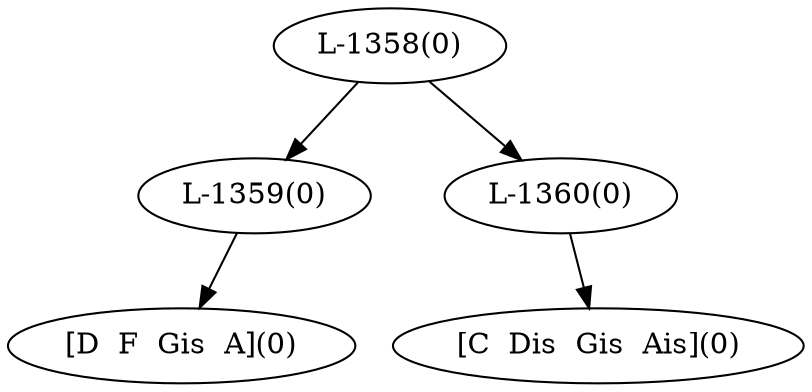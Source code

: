 digraph sample{
"L-1359(0)"->"[D  F  Gis  A](0)"
"L-1360(0)"->"[C  Dis  Gis  Ais](0)"
"L-1358(0)"->"L-1359(0)"
"L-1358(0)"->"L-1360(0)"
{rank = min; "L-1358(0)"}
{rank = same; "L-1359(0)"; "L-1360(0)";}
{rank = max; "[C  Dis  Gis  Ais](0)"; "[D  F  Gis  A](0)";}
}